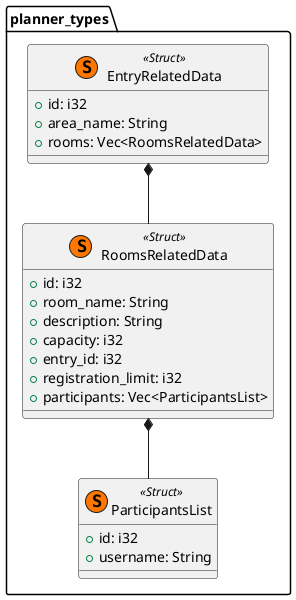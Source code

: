 @startuml
package planner_types{

    class EntryRelatedData << (S, #FF7700) Struct>> {
        + id: i32
        + area_name: String
        + rooms: Vec<RoomsRelatedData>
    }

    class RoomsRelatedData << (S, #FF7700) Struct>> {
        + id: i32
        + room_name: String
        + description: String
        + capacity: i32
        + entry_id: i32
        + registration_limit: i32
        + participants: Vec<ParticipantsList>
    }

    class ParticipantsList << (S, #FF7700) Struct>> {
        + id: i32
        + username: String
    }
}
EntryRelatedData *-- RoomsRelatedData
RoomsRelatedData *-- ParticipantsList

@enduml